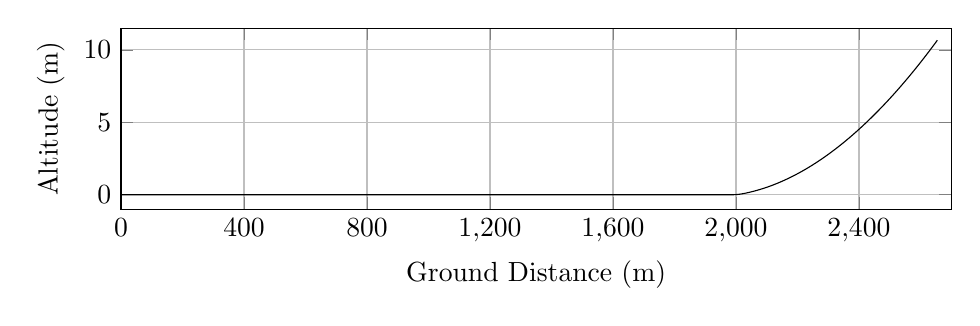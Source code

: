 %TakeOff_Trajectory
\begin{tikzpicture}

\begin{axis}[
width=\textwidth,
height=0.32\textwidth,
scaled ticks=false, tick label style={/pgf/number format/fixed},
xmin=0.0,
xmax=2700,
xtick={0,400,800,1200,1600,2000,2400,2800,3200},
xlabel={Ground Distance (m)},
xmajorgrids,
ymin=-1.0,
ymax=11.5,
ylabel={Altitude (m)},
ymajorgrids,
legend style={at={(1.03,0.5)},anchor=west,draw=black,fill=white,legend cell align=left}
]

\addplot [
color=black,
solid
]
table[row sep=crcr]{
1.373E-8	0.0\\
2.605E-7	0.0\\
2.049E-6	0.0\\
9.924E-6	0.0\\
4.745E-5	0.0\\
1.74E-4	0.0\\
4.061E-4	0.0\\
7.313E-4	0.0\\
0.001	0.0\\
0.002	0.0\\
0.002	0.0\\
0.003	0.0\\
0.004	0.0\\
0.005	0.0\\
0.006	0.0\\
0.007	0.0\\
0.008	0.0\\
0.009	0.0\\
0.011	0.0\\
0.012	0.0\\
0.014	0.0\\
0.015	0.0\\
0.017	0.0\\
0.019	0.0\\
0.021	0.0\\
0.023	0.0\\
0.025	0.0\\
0.028	0.0\\
0.03	0.0\\
0.032	0.0\\
0.035	0.0\\
0.038	0.0\\
0.04	0.0\\
0.043	0.0\\
0.046	0.0\\
0.049	0.0\\
0.053	0.0\\
0.056	0.0\\
0.059	0.0\\
0.063	0.0\\
0.066	0.0\\
0.07	0.0\\
0.074	0.0\\
0.078	0.0\\
0.082	0.0\\
0.086	0.0\\
0.09	0.0\\
0.094	0.0\\
0.099	0.0\\
0.103	0.0\\
0.108	0.0\\
0.112	0.0\\
0.117	0.0\\
0.122	0.0\\
0.127	0.0\\
0.132	0.0\\
0.138	0.0\\
0.143	0.0\\
0.148	0.0\\
0.154	0.0\\
0.159	0.0\\
0.165	0.0\\
0.171	0.0\\
0.177	0.0\\
0.183	0.0\\
0.189	0.0\\
0.196	0.0\\
0.202	0.0\\
0.209	0.0\\
0.215	0.0\\
0.222	0.0\\
0.229	0.0\\
0.236	0.0\\
0.243	0.0\\
0.25	0.0\\
0.258	0.0\\
0.265	0.0\\
0.272	0.0\\
0.28	0.0\\
0.288	0.0\\
0.296	0.0\\
0.304	0.0\\
0.312	0.0\\
0.32	0.0\\
0.329	0.0\\
0.337	0.0\\
0.346	0.0\\
0.355	0.0\\
0.363	0.0\\
0.372	0.0\\
0.382	0.0\\
0.391	0.0\\
0.4	0.0\\
0.41	0.0\\
0.419	0.0\\
0.429	0.0\\
0.438	0.0\\
0.448	0.0\\
0.458	0.0\\
0.468	0.0\\
0.479	0.0\\
0.489	0.0\\
0.5	0.0\\
0.511	0.0\\
0.521	0.0\\
0.532	0.0\\
0.543	0.0\\
0.554	0.0\\
0.565	0.0\\
0.577	0.0\\
0.589	0.0\\
0.6	0.0\\
0.612	0.0\\
0.624	0.0\\
0.636	0.0\\
0.649	0.0\\
0.661	0.0\\
0.674	0.0\\
0.686	0.0\\
0.699	0.0\\
0.712	0.0\\
0.725	0.0\\
0.738	0.0\\
0.752	0.0\\
0.765	0.0\\
0.779	0.0\\
0.793	0.0\\
0.807	0.0\\
0.822	0.0\\
0.836	0.0\\
0.85	0.0\\
0.865	0.0\\
0.88	0.0\\
0.895	0.0\\
0.91	0.0\\
0.925	0.0\\
0.94	0.0\\
0.956	0.0\\
0.971	0.0\\
0.987	0.0\\
1.003	0.0\\
1.019	0.0\\
1.035	0.0\\
1.052	0.0\\
1.068	0.0\\
1.085	0.0\\
1.101	0.0\\
1.118	0.0\\
1.135	0.0\\
1.153	0.0\\
1.17	0.0\\
1.188	0.0\\
1.206	0.0\\
1.224	0.0\\
1.242	0.0\\
1.261	0.0\\
1.279	0.0\\
1.298	0.0\\
1.317	0.0\\
1.335	0.0\\
1.354	0.0\\
1.374	0.0\\
1.393	0.0\\
1.413	0.0\\
1.433	0.0\\
1.453	0.0\\
1.473	0.0\\
1.493	0.0\\
1.514	0.0\\
1.534	0.0\\
1.555	0.0\\
1.576	0.0\\
1.598	0.0\\
1.62	0.0\\
1.641	0.0\\
1.663	0.0\\
1.686	0.0\\
1.708	0.0\\
1.73	0.0\\
1.752	0.0\\
1.774	0.0\\
1.797	0.0\\
1.82	0.0\\
1.843	0.0\\
1.867	0.0\\
1.89	0.0\\
1.914	0.0\\
1.937	0.0\\
1.961	0.0\\
1.985	0.0\\
2.01	0.0\\
2.035	0.0\\
2.059	0.0\\
2.085	0.0\\
2.11	0.0\\
2.135	0.0\\
2.161	0.0\\
2.186	0.0\\
2.213	0.0\\
2.239	0.0\\
2.265	0.0\\
2.292	0.0\\
2.319	0.0\\
2.346	0.0\\
2.373	0.0\\
2.401	0.0\\
2.428	0.0\\
2.456	0.0\\
2.483	0.0\\
2.512	0.0\\
2.54	0.0\\
2.568	0.0\\
2.597	0.0\\
2.626	0.0\\
2.656	0.0\\
2.686	0.0\\
2.715	0.0\\
2.746	0.0\\
2.775	0.0\\
2.805	0.0\\
2.836	0.0\\
2.866	0.0\\
2.898	0.0\\
2.929	0.0\\
2.96	0.0\\
2.992	0.0\\
3.024	0.0\\
3.056	0.0\\
3.089	0.0\\
3.122	0.0\\
3.155	0.0\\
3.188	0.0\\
3.221	0.0\\
3.254	0.0\\
3.288	0.0\\
3.322	0.0\\
3.356	0.0\\
3.391	0.0\\
3.426	0.0\\
3.462	0.0\\
3.497	0.0\\
3.532	0.0\\
3.568	0.0\\
3.604	0.0\\
3.639	0.0\\
3.677	0.0\\
3.713	0.0\\
3.75	0.0\\
3.786	0.0\\
3.823	0.0\\
3.861	0.0\\
3.899	0.0\\
3.937	0.0\\
3.975	0.0\\
4.014	0.0\\
4.052	0.0\\
4.092	0.0\\
4.132	0.0\\
4.172	0.0\\
4.211	0.0\\
4.25	0.0\\
4.292	0.0\\
4.332	0.0\\
4.373	0.0\\
4.414	0.0\\
4.456	0.0\\
4.497	0.0\\
4.538	0.0\\
4.581	0.0\\
4.624	0.0\\
4.666	0.0\\
4.709	0.0\\
4.752	0.0\\
4.795	0.0\\
4.838	0.0\\
4.881	0.0\\
4.926	0.0\\
4.97	0.0\\
5.014	0.0\\
5.059	0.0\\
5.104	0.0\\
5.15	0.0\\
5.195	0.0\\
5.241	0.0\\
5.288	0.0\\
5.334	0.0\\
5.381	0.0\\
5.428	0.0\\
5.476	0.0\\
5.525	0.0\\
5.573	0.0\\
5.621	0.0\\
5.672	0.0\\
5.72	0.0\\
5.768	0.0\\
5.817	0.0\\
5.866	0.0\\
5.917	0.0\\
5.967	0.0\\
6.017	0.0\\
6.069	0.0\\
6.12	0.0\\
6.171	0.0\\
6.223	0.0\\
6.274	0.0\\
6.326	0.0\\
6.38	0.0\\
6.432	0.0\\
6.485	0.0\\
6.537	0.0\\
6.59	0.0\\
6.644	0.0\\
6.697	0.0\\
6.752	0.0\\
6.807	0.0\\
6.863	0.0\\
6.919	0.0\\
6.975	0.0\\
7.031	0.0\\
7.087	0.0\\
7.145	0.0\\
7.203	0.0\\
7.261	0.0\\
7.321	0.0\\
7.378	0.0\\
7.438	0.0\\
7.497	0.0\\
7.557	0.0\\
7.617	0.0\\
7.677	0.0\\
7.736	0.0\\
7.796	0.0\\
7.857	0.0\\
7.917	0.0\\
7.979	0.0\\
8.04	0.0\\
8.102	0.0\\
8.165	0.0\\
8.226	0.0\\
8.291	0.0\\
8.354	0.0\\
8.418	0.0\\
8.482	0.0\\
8.547	0.0\\
8.613	0.0\\
8.678	0.0\\
8.745	0.0\\
8.811	0.0\\
8.877	0.0\\
8.943	0.0\\
9.011	0.0\\
9.079	0.0\\
9.149	0.0\\
9.216	0.0\\
9.286	0.0\\
9.355	0.0\\
9.424	0.0\\
9.493	0.0\\
9.563	0.0\\
9.632	0.0\\
9.703	0.0\\
9.773	0.0\\
9.844	0.0\\
9.915	0.0\\
9.987	0.0\\
10.059	0.0\\
10.132	0.0\\
10.206	0.0\\
10.279	0.0\\
10.353	0.0\\
10.428	0.0\\
10.503	0.0\\
10.578	0.0\\
10.655	0.0\\
10.73	0.0\\
10.806	0.0\\
10.883	0.0\\
10.959	0.0\\
11.035	0.0\\
11.113	0.0\\
11.191	0.0\\
11.268	0.0\\
11.346	0.0\\
11.424	0.0\\
11.503	0.0\\
11.581	0.0\\
11.662	0.0\\
11.742	0.0\\
11.822	0.0\\
11.902	0.0\\
11.984	0.0\\
12.065	0.0\\
12.148	0.0\\
12.231	0.0\\
12.313	0.0\\
12.397	0.0\\
12.48	0.0\\
12.564	0.0\\
12.648	0.0\\
12.736	0.0\\
12.821	0.0\\
12.908	0.0\\
12.995	0.0\\
13.082	0.0\\
13.17	0.0\\
13.258	0.0\\
13.345	0.0\\
13.433	0.0\\
13.524	0.0\\
13.611	0.0\\
13.702	0.0\\
13.792	0.0\\
13.882	0.0\\
13.975	0.0\\
14.066	0.0\\
14.158	0.0\\
14.251	0.0\\
14.343	0.0\\
14.437	0.0\\
14.533	0.0\\
14.626	0.0\\
14.722	0.0\\
14.819	0.0\\
14.914	0.0\\
15.01	0.0\\
15.108	0.0\\
15.206	0.0\\
15.304	0.0\\
15.403	0.0\\
15.503	0.0\\
15.602	0.0\\
15.701	0.0\\
15.801	0.0\\
15.9	0.0\\
16.002	0.0\\
16.103	0.0\\
16.204	0.0\\
16.305	0.0\\
16.406	0.0\\
16.509	0.0\\
16.615	0.0\\
16.718	0.0\\
16.823	0.0\\
16.929	0.0\\
17.035	0.0\\
17.141	0.0\\
17.246	0.0\\
17.352	0.0\\
17.458	0.0\\
17.566	0.0\\
17.673	0.0\\
17.782	0.0\\
17.891	0.0\\
18.001	0.0\\
18.11	0.0\\
18.22	0.0\\
18.328	0.0\\
18.437	0.0\\
18.549	0.0\\
18.659	0.0\\
18.771	0.0\\
18.884	0.0\\
18.996	0.0\\
19.109	0.0\\
19.223	0.0\\
19.338	0.0\\
19.456	0.0\\
19.573	0.0\\
19.69	0.0\\
19.805	0.0\\
19.924	0.0\\
20.042	0.0\\
20.158	0.0\\
20.278	0.0\\
20.396	0.0\\
20.516	0.0\\
20.637	0.0\\
20.755	0.0\\
20.874	0.0\\
20.996	0.0\\
21.118	0.0\\
21.24	0.0\\
21.361	0.0\\
21.485	0.0\\
21.608	0.0\\
21.732	0.0\\
21.857	0.0\\
21.981	0.0\\
22.108	0.0\\
22.235	0.0\\
22.362	0.0\\
22.488	0.0\\
22.614	0.0\\
22.744	0.0\\
22.873	0.0\\
23.004	0.0\\
23.133	0.0\\
23.263	0.0\\
23.393	0.0\\
23.523	0.0\\
23.655	0.0\\
23.786	0.0\\
23.917	0.0\\
24.047	0.0\\
24.178	0.0\\
24.315	0.0\\
24.448	0.0\\
24.579	0.0\\
24.71	0.0\\
24.843	0.0\\
24.976	0.0\\
25.112	0.0\\
25.247	0.0\\
25.385	0.0\\
25.522	0.0\\
25.661	0.0\\
25.799	0.0\\
25.826	0.0\\
25.84	0.0\\
25.841	0.0\\
25.842	0.0\\
25.848	0.0\\
25.864	0.0\\
25.906	0.0\\
25.999	0.0\\
26.123	0.0\\
26.25	0.0\\
26.377	0.0\\
26.506	0.0\\
26.634	0.0\\
26.763	0.0\\
26.893	0.0\\
27.023	0.0\\
27.154	0.0\\
27.288	0.0\\
27.42	0.0\\
27.556	0.0\\
27.691	0.0\\
27.826	0.0\\
27.96	0.0\\
28.097	0.0\\
28.233	0.0\\
28.369	0.0\\
28.507	0.0\\
28.645	0.0\\
28.783	0.0\\
28.923	0.0\\
29.062	0.0\\
29.202	0.0\\
29.343	0.0\\
29.483	0.0\\
29.626	0.0\\
29.767	0.0\\
29.909	0.0\\
30.052	0.0\\
30.197	0.0\\
30.342	0.0\\
30.486	0.0\\
30.633	0.0\\
30.778	0.0\\
30.924	0.0\\
31.071	0.0\\
31.218	0.0\\
31.367	0.0\\
31.515	0.0\\
31.664	0.0\\
31.815	0.0\\
31.966	0.0\\
32.115	0.0\\
32.266	0.0\\
32.418	0.0\\
32.57	0.0\\
32.722	0.0\\
32.877	0.0\\
33.032	0.0\\
33.185	0.0\\
33.341	0.0\\
33.498	0.0\\
33.654	0.0\\
33.811	0.0\\
33.97	0.0\\
34.126	0.0\\
34.286	0.0\\
34.445	0.0\\
34.606	0.0\\
34.766	0.0\\
34.926	0.0\\
35.086	0.0\\
35.248	0.0\\
35.412	0.0\\
35.574	0.0\\
35.735	0.0\\
35.899	0.0\\
36.065	0.0\\
36.23	0.0\\
36.395	0.0\\
36.561	0.0\\
36.728	0.0\\
36.894	0.0\\
37.059	0.0\\
37.227	0.0\\
37.394	0.0\\
37.562	0.0\\
37.733	0.0\\
37.903	0.0\\
38.071	0.0\\
38.238	0.0\\
38.408	0.0\\
38.578	0.0\\
38.75	0.0\\
38.92	0.0\\
39.093	0.0\\
39.265	0.0\\
39.437	0.0\\
39.609	0.0\\
39.783	0.0\\
39.956	0.0\\
40.132	0.0\\
40.309	0.0\\
40.486	0.0\\
40.664	0.0\\
40.84	0.0\\
41.018	0.0\\
41.198	0.0\\
41.377	0.0\\
41.557	0.0\\
41.736	0.0\\
41.916	0.0\\
42.097	0.0\\
42.278	0.0\\
42.46	0.0\\
42.64	0.0\\
42.822	0.0\\
43.006	0.0\\
43.19	0.0\\
43.372	0.0\\
43.556	0.0\\
43.74	0.0\\
43.924	0.0\\
44.107	0.0\\
44.294	0.0\\
44.479	0.0\\
44.665	0.0\\
44.852	0.0\\
45.039	0.0\\
45.228	0.0\\
45.415	0.0\\
45.603	0.0\\
45.793	0.0\\
45.984	0.0\\
46.173	0.0\\
46.364	0.0\\
46.554	0.0\\
46.745	0.0\\
46.936	0.0\\
47.127	0.0\\
47.319	0.0\\
47.511	0.0\\
47.705	0.0\\
47.9	0.0\\
48.093	0.0\\
48.287	0.0\\
48.484	0.0\\
48.681	0.0\\
48.875	0.0\\
49.071	0.0\\
49.267	0.0\\
49.466	0.0\\
49.662	0.0\\
49.86	0.0\\
50.058	0.0\\
50.258	0.0\\
50.457	0.0\\
50.656	0.0\\
50.859	0.0\\
51.061	0.0\\
51.264	0.0\\
51.464	0.0\\
51.665	0.0\\
51.866	0.0\\
52.074	0.0\\
52.282	0.0\\
52.487	0.0\\
52.695	0.0\\
52.9	0.0\\
53.108	0.0\\
53.312	0.0\\
53.52	0.0\\
53.727	0.0\\
53.937	0.0\\
54.145	0.0\\
54.351	0.0\\
54.562	0.0\\
54.776	0.0\\
54.988	0.0\\
55.198	0.0\\
55.41	0.0\\
55.624	0.0\\
55.837	0.0\\
56.047	0.0\\
56.261	0.0\\
56.475	0.0\\
56.691	0.0\\
56.909	0.0\\
57.127	0.0\\
57.347	0.0\\
57.565	0.0\\
57.782	0.0\\
57.999	0.0\\
58.218	0.0\\
58.436	0.0\\
58.658	0.0\\
58.88	0.0\\
59.103	0.0\\
59.324	0.0\\
59.545	0.0\\
59.768	0.0\\
59.991	0.0\\
60.216	0.0\\
60.44	0.0\\
60.665	0.0\\
60.891	0.0\\
61.116	0.0\\
61.343	0.0\\
61.572	0.0\\
61.799	0.0\\
62.026	0.0\\
62.254	0.0\\
62.483	0.0\\
62.714	0.0\\
62.945	0.0\\
63.178	0.0\\
63.411	0.0\\
63.645	0.0\\
63.877	0.0\\
64.112	0.0\\
64.347	0.0\\
64.583	0.0\\
64.819	0.0\\
65.056	0.0\\
65.295	0.0\\
65.532	0.0\\
65.77	0.0\\
66.01	0.0\\
66.253	0.0\\
66.493	0.0\\
66.734	0.0\\
66.977	0.0\\
67.219	0.0\\
67.464	0.0\\
67.706	0.0\\
67.954	0.0\\
68.198	0.0\\
68.444	0.0\\
68.69	0.0\\
68.94	0.0\\
69.19	0.0\\
69.44	0.0\\
69.69	0.0\\
69.941	0.0\\
70.193	0.0\\
70.447	0.0\\
70.699	0.0\\
70.954	0.0\\
71.211	0.0\\
71.468	0.0\\
71.725	0.0\\
71.982	0.0\\
72.241	0.0\\
72.499	0.0\\
72.759	0.0\\
73.02	0.0\\
73.281	0.0\\
73.543	0.0\\
73.806	0.0\\
74.072	0.0\\
74.339	0.0\\
74.605	0.0\\
74.873	0.0\\
75.14	0.0\\
75.411	0.0\\
75.683	0.0\\
75.951	0.0\\
76.224	0.0\\
76.499	0.0\\
76.772	0.0\\
77.047	0.0\\
77.323	0.0\\
77.599	0.0\\
77.878	0.0\\
78.157	0.0\\
78.438	0.0\\
78.721	0.0\\
79.001	0.0\\
79.284	0.0\\
79.57	0.0\\
79.854	0.0\\
80.139	0.0\\
80.426	0.0\\
80.715	0.0\\
81.007	0.0\\
81.295	0.0\\
81.585	0.0\\
81.875	0.0\\
82.171	0.0\\
82.467	0.0\\
82.764	0.0\\
83.058	0.0\\
83.359	0.0\\
83.657	0.0\\
83.955	0.0\\
84.253	0.0\\
84.557	0.0\\
84.86	0.0\\
85.165	0.0\\
85.472	0.0\\
85.779	0.0\\
86.087	0.0\\
86.398	0.0\\
86.711	0.0\\
87.026	0.0\\
87.34	0.0\\
87.654	0.0\\
87.967	0.0\\
88.285	0.0\\
88.61	0.0\\
88.929	0.0\\
89.25	0.0\\
89.575	0.0\\
89.902	0.0\\
90.226	0.0\\
90.549	0.0\\
90.878	0.0\\
91.205	0.0\\
91.538	0.0\\
91.871	0.0\\
92.201	0.0\\
92.531	0.0\\
92.864	0.0\\
93.198	0.0\\
93.533	0.0\\
93.867	0.0\\
94.203	0.0\\
94.541	0.0\\
94.874	0.0\\
95.217	0.0\\
95.554	0.0\\
95.892	0.0\\
96.231	0.0\\
96.572	0.0\\
96.908	0.0\\
97.248	0.0\\
97.588	0.0\\
97.926	0.0\\
98.267	0.0\\
98.605	0.0\\
98.946	0.0\\
99.287	0.0\\
99.634	0.0\\
99.977	0.0\\
100.316	0.0\\
100.656	0.0\\
100.996	0.0\\
101.34	0.0\\
101.68	0.0\\
102.017	0.0\\
102.357	0.0\\
102.694	0.0\\
103.035	0.0\\
103.376	0.0\\
103.719	0.0\\
104.059	0.0\\
104.395	0.0\\
104.733	0.0\\
105.071	0.0\\
105.407	0.0\\
105.744	0.0\\
106.08	0.0\\
106.416	0.0\\
106.756	0.0\\
107.094	0.0\\
107.432	0.0\\
107.447	0.0\\
107.458	0.0\\
107.462	0.0\\
107.465	0.0\\
107.468	0.0\\
107.484	0.0\\
107.532	0.0\\
107.687	0.0\\
107.976	0.0\\
108.277	0.0\\
108.582	0.0\\
108.886	0.0\\
109.192	0.0\\
109.502	0.0\\
109.811	0.0\\
110.121	0.0\\
110.433	0.0\\
110.747	0.0\\
111.065	0.0\\
111.382	0.0\\
111.701	0.0\\
112.023	0.0\\
112.343	0.0\\
112.668	0.0\\
112.993	0.0\\
113.32	0.0\\
113.65	0.0\\
113.979	0.0\\
114.313	0.0\\
114.644	0.0\\
114.981	0.0\\
115.32	0.0\\
115.658	0.0\\
116.001	0.0\\
116.342	0.0\\
116.686	0.0\\
117.033	0.0\\
117.379	0.0\\
117.729	0.0\\
118.08	0.0\\
118.434	0.0\\
118.792	0.0\\
119.148	0.0\\
119.504	0.0\\
119.863	0.0\\
120.226	0.0\\
120.59	0.0\\
120.955	0.0\\
121.32	0.0\\
121.686	0.0\\
122.053	0.0\\
122.423	0.0\\
122.795	0.0\\
123.166	0.0\\
123.54	0.0\\
123.912	0.0\\
124.29	0.0\\
124.663	0.0\\
125.039	0.0\\
125.414	0.0\\
125.79	0.0\\
126.168	0.0\\
126.546	0.0\\
126.925	0.0\\
127.303	0.0\\
127.683	0.0\\
128.062	0.0\\
128.444	0.0\\
128.823	0.0\\
129.199	0.0\\
129.578	0.0\\
129.955	0.0\\
130.334	0.0\\
130.714	0.0\\
131.095	0.0\\
131.477	0.0\\
131.857	0.0\\
132.239	0.0\\
132.616	0.0\\
133.0	0.0\\
133.381	0.0\\
133.761	0.0\\
134.136	0.0\\
134.516	0.0\\
134.897	0.0\\
135.274	0.0\\
135.652	0.0\\
136.033	0.0\\
136.412	0.0\\
136.79	0.0\\
137.17	0.0\\
137.548	0.0\\
137.926	0.0\\
138.305	0.0\\
138.684	0.0\\
139.063	0.0\\
139.441	0.0\\
139.819	0.0\\
140.198	0.0\\
140.573	0.0\\
140.951	0.0\\
141.328	0.0\\
141.706	0.0\\
142.084	0.0\\
142.464	0.0\\
142.841	0.0\\
143.219	0.0\\
143.6	0.0\\
143.98	0.0\\
144.359	0.0\\
144.736	0.0\\
145.113	0.0\\
145.491	0.0\\
145.87	0.0\\
146.245	0.0\\
146.624	0.0\\
147.001	0.0\\
147.379	0.0\\
147.757	0.0\\
148.136	0.0\\
148.514	0.0\\
148.891	0.0\\
149.271	0.0\\
149.653	0.0\\
150.033	0.0\\
150.414	0.0\\
150.793	0.0\\
151.173	0.0\\
151.554	0.0\\
151.935	0.0\\
152.319	0.0\\
152.702	0.0\\
153.083	0.0\\
153.467	0.0\\
153.848	0.0\\
154.231	0.0\\
154.615	0.0\\
155.0	0.0\\
155.383	0.0\\
155.768	0.0\\
156.151	0.0\\
156.535	0.0\\
156.92	0.0\\
157.306	0.0\\
157.691	0.0\\
158.078	0.0\\
158.465	0.0\\
158.851	0.0\\
159.24	0.0\\
159.627	0.0\\
160.02	0.0\\
160.408	0.0\\
160.796	0.0\\
161.184	0.0\\
161.576	0.0\\
161.968	0.0\\
162.358	0.0\\
162.751	0.0\\
163.145	0.0\\
163.537	0.0\\
163.93	0.0\\
164.324	0.0\\
164.717	0.0\\
165.11	0.0\\
165.504	0.0\\
165.898	0.0\\
166.291	0.0\\
166.689	0.0\\
167.083	0.0\\
167.48	0.0\\
167.88	0.0\\
168.278	0.0\\
168.677	0.0\\
169.075	0.0\\
169.476	0.0\\
169.878	0.0\\
170.279	0.0\\
170.681	0.0\\
171.086	0.0\\
171.488	0.0\\
171.893	0.0\\
172.297	0.0\\
172.703	0.0\\
173.111	0.0\\
173.516	0.0\\
173.926	0.0\\
174.336	0.0\\
174.746	0.0\\
175.157	0.0\\
175.569	0.0\\
175.98	0.0\\
176.393	0.0\\
176.804	0.0\\
177.219	0.0\\
177.633	0.0\\
178.051	0.0\\
178.467	0.0\\
178.884	0.0\\
179.298	0.0\\
179.716	0.0\\
180.134	0.0\\
180.265	0.0\\
180.554	0.0\\
180.977	0.0\\
181.732	0.0\\
182.618	0.0\\
183.499	0.0\\
184.388	0.0\\
185.275	0.0\\
186.161	0.0\\
187.058	0.0\\
187.95	0.0\\
188.843	0.0\\
189.732	0.0\\
190.631	0.0\\
191.532	0.0\\
192.429	0.0\\
193.329	0.0\\
194.234	0.0\\
195.149	0.0\\
196.058	0.0\\
196.967	0.0\\
197.881	0.0\\
198.802	0.0\\
199.723	0.0\\
200.642	0.0\\
201.57	0.0\\
202.492	0.0\\
203.409	0.0\\
204.337	0.0\\
205.262	0.0\\
206.198	0.0\\
207.137	0.0\\
208.071	0.0\\
209.007	0.0\\
209.959	0.0\\
210.905	0.0\\
211.847	0.0\\
212.793	0.0\\
213.736	0.0\\
214.693	0.0\\
215.655	0.0\\
216.615	0.0\\
217.574	0.0\\
218.537	0.0\\
219.5	0.0\\
220.468	0.0\\
221.446	0.0\\
222.419	0.0\\
223.396	0.0\\
224.371	0.0\\
225.347	0.0\\
226.331	0.0\\
227.314	0.0\\
228.304	0.0\\
229.296	0.0\\
230.281	0.0\\
231.282	0.0\\
232.277	0.0\\
233.291	0.0\\
234.301	0.0\\
235.303	0.0\\
236.311	0.0\\
237.329	0.0\\
238.352	0.0\\
239.372	0.0\\
240.402	0.0\\
241.433	0.0\\
242.465	0.0\\
243.499	0.0\\
244.549	0.0\\
245.592	0.0\\
246.642	0.0\\
247.692	0.0\\
248.757	0.0\\
249.806	0.0\\
250.868	0.0\\
251.931	0.0\\
253.007	0.0\\
254.08	0.0\\
255.148	0.0\\
256.229	0.0\\
257.307	0.0\\
258.396	0.0\\
259.479	0.0\\
260.573	0.0\\
261.682	0.0\\
262.772	0.0\\
263.871	0.0\\
264.973	0.0\\
266.098	0.0\\
267.213	0.0\\
268.325	0.0\\
269.456	0.0\\
270.592	0.0\\
271.716	0.0\\
272.855	0.0\\
274.016	0.0\\
275.148	0.0\\
276.299	0.0\\
277.449	0.0\\
278.615	0.0\\
279.781	0.0\\
280.95	0.0\\
282.122	0.0\\
283.321	0.0\\
284.514	0.0\\
285.708	0.0\\
286.895	0.0\\
288.115	0.0\\
289.336	0.0\\
290.555	0.0\\
291.771	0.0\\
293.0	0.0\\
294.233	0.0\\
295.476	0.0\\
296.731	0.0\\
297.99	0.0\\
299.251	0.0\\
300.521	0.0\\
301.809	0.0\\
303.093	0.0\\
304.389	0.0\\
305.676	0.0\\
306.97	0.0\\
308.295	0.0\\
309.578	0.0\\
310.871	0.0\\
312.157	0.0\\
313.46	0.0\\
314.761	0.0\\
316.075	0.0\\
317.414	0.0\\
318.747	0.0\\
320.073	0.0\\
321.392	0.0\\
322.723	0.0\\
324.06	0.0\\
325.404	0.0\\
326.749	0.0\\
328.071	0.0\\
329.426	0.0\\
330.754	0.0\\
332.098	0.0\\
333.42	0.0\\
334.731	0.0\\
336.073	0.0\\
337.393	0.0\\
338.709	0.0\\
340.031	0.0\\
341.34	0.0\\
342.656	0.0\\
343.967	0.0\\
345.253	0.0\\
346.55	0.0\\
347.853	0.0\\
349.145	0.0\\
350.424	0.0\\
351.702	0.0\\
352.99	0.0\\
354.265	0.0\\
355.533	0.0\\
356.799	0.0\\
358.056	0.0\\
359.309	0.0\\
359.36	0.0\\
359.411	0.0\\
359.421	0.0\\
359.432	0.0\\
359.491	0.0\\
359.78	0.0\\
360.488	0.0\\
361.577	0.0\\
362.661	0.0\\
363.761	0.0\\
364.859	0.0\\
365.969	0.0\\
367.076	0.0\\
368.195	0.0\\
369.313	0.0\\
370.437	0.0\\
371.566	0.0\\
372.701	0.0\\
373.846	0.0\\
374.997	0.0\\
376.154	0.0\\
377.32	0.0\\
378.485	0.0\\
379.666	0.0\\
380.846	0.0\\
382.035	0.0\\
383.219	0.0\\
384.429	0.0\\
385.634	0.0\\
386.846	0.0\\
388.068	0.0\\
389.294	0.0\\
390.539	0.0\\
391.768	0.0\\
393.011	0.0\\
394.265	0.0\\
395.522	0.0\\
396.79	0.0\\
398.077	0.0\\
399.352	0.0\\
400.634	0.0\\
401.924	0.0\\
403.219	0.0\\
404.528	0.0\\
405.832	0.0\\
407.139	0.0\\
408.452	0.0\\
409.766	0.0\\
411.101	0.0\\
412.417	0.0\\
413.737	0.0\\
415.063	0.0\\
416.375	0.0\\
417.696	0.0\\
419.029	0.0\\
420.365	0.0\\
421.681	0.0\\
423.01	0.0\\
424.328	0.0\\
425.647	0.0\\
426.963	0.0\\
428.292	0.0\\
429.616	0.0\\
430.931	0.0\\
432.237	0.0\\
433.551	0.0\\
434.867	0.0\\
436.168	0.0\\
437.464	0.0\\
438.786	0.0\\
440.093	0.0\\
441.385	0.0\\
442.681	0.0\\
443.974	0.0\\
445.263	0.0\\
446.549	0.0\\
447.847	0.0\\
449.122	0.0\\
450.396	0.0\\
451.681	0.0\\
452.961	0.0\\
454.237	0.0\\
455.504	0.0\\
456.783	0.0\\
458.049	0.0\\
459.313	0.0\\
460.578	0.0\\
461.84	0.0\\
463.101	0.0\\
464.365	0.0\\
465.624	0.0\\
466.876	0.0\\
468.128	0.0\\
469.384	0.0\\
470.637	0.0\\
471.885	0.0\\
473.143	0.0\\
474.392	0.0\\
475.641	0.0\\
476.883	0.0\\
478.129	0.0\\
479.375	0.0\\
480.622	0.0\\
481.862	0.0\\
483.107	0.0\\
484.345	0.0\\
485.578	0.0\\
486.811	0.0\\
488.047	0.0\\
489.286	0.0\\
490.526	0.0\\
491.761	0.0\\
492.99	0.0\\
494.222	0.0\\
495.449	0.0\\
496.68	0.0\\
497.905	0.0\\
499.142	0.0\\
500.369	0.0\\
501.605	0.0\\
502.835	0.0\\
504.069	0.0\\
505.304	0.0\\
506.536	0.0\\
507.773	0.0\\
509.011	0.0\\
510.24	0.0\\
511.473	0.0\\
512.709	0.0\\
513.933	0.0\\
515.163	0.0\\
516.394	0.0\\
517.621	0.0\\
518.861	0.0\\
520.09	0.0\\
521.325	0.0\\
522.556	0.0\\
523.787	0.0\\
525.021	0.0\\
526.254	0.0\\
527.486	0.0\\
528.725	0.0\\
529.953	0.0\\
531.188	0.0\\
532.43	0.0\\
533.654	0.0\\
534.89	0.0\\
536.117	0.0\\
537.352	0.0\\
538.591	0.0\\
539.832	0.0\\
541.071	0.0\\
542.31	0.0\\
543.55	0.0\\
544.788	0.0\\
546.025	0.0\\
547.27	0.0\\
548.518	0.0\\
549.763	0.0\\
551.005	0.0\\
552.247	0.0\\
553.494	0.0\\
554.734	0.0\\
555.986	0.0\\
557.235	0.0\\
558.484	0.0\\
559.73	0.0\\
560.986	0.0\\
562.235	0.0\\
563.489	0.0\\
564.743	0.0\\
565.993	0.0\\
567.254	0.0\\
568.516	0.0\\
569.778	0.0\\
571.036	0.0\\
572.293	0.0\\
573.56	0.0\\
574.816	0.0\\
576.087	0.0\\
577.354	0.0\\
578.612	0.0\\
579.878	0.0\\
581.143	0.0\\
582.41	0.0\\
583.678	0.0\\
584.946	0.0\\
586.225	0.0\\
587.497	0.0\\
588.773	0.0\\
590.046	0.0\\
591.326	0.0\\
592.602	0.0\\
593.881	0.0\\
595.161	0.0\\
596.449	0.0\\
597.737	0.0\\
599.023	0.0\\
600.314	0.0\\
601.596	0.0\\
602.88	0.0\\
604.172	0.0\\
605.467	0.0\\
606.759	0.0\\
608.059	0.0\\
609.355	0.0\\
610.663	0.0\\
611.967	0.0\\
613.267	0.0\\
614.573	0.0\\
615.883	0.0\\
617.185	0.0\\
618.495	0.0\\
619.808	0.0\\
621.119	0.0\\
622.431	0.0\\
623.751	0.0\\
625.062	0.0\\
626.389	0.0\\
627.705	0.0\\
629.038	0.0\\
630.365	0.0\\
631.696	0.0\\
633.024	0.0\\
634.356	0.0\\
635.689	0.0\\
637.027	0.0\\
638.367	0.0\\
639.708	0.0\\
641.052	0.0\\
642.39	0.0\\
643.741	0.0\\
645.089	0.0\\
646.444	0.0\\
647.798	0.0\\
649.148	0.0\\
650.509	0.0\\
651.867	0.0\\
653.23	0.0\\
654.591	0.0\\
655.957	0.0\\
657.33	0.0\\
658.706	0.0\\
660.071	0.0\\
661.443	0.0\\
662.82	0.0\\
664.202	0.0\\
665.584	0.0\\
666.969	0.0\\
668.354	0.0\\
669.746	0.0\\
671.143	0.0\\
672.535	0.0\\
673.932	0.0\\
675.332	0.0\\
676.736	0.0\\
678.14	0.0\\
679.548	0.0\\
680.961	0.0\\
682.375	0.0\\
683.789	0.0\\
685.217	0.0\\
686.634	0.0\\
688.062	0.0\\
689.495	0.0\\
690.928	0.0\\
692.366	0.0\\
693.809	0.0\\
695.247	0.0\\
696.693	0.0\\
698.132	0.0\\
699.582	0.0\\
701.043	0.0\\
702.495	0.0\\
703.947	0.0\\
705.408	0.0\\
706.87	0.0\\
708.336	0.0\\
709.808	0.0\\
711.287	0.0\\
712.761	0.0\\
714.242	0.0\\
715.735	0.0\\
717.231	0.0\\
718.724	0.0\\
720.228	0.0\\
721.733	0.0\\
723.241	0.0\\
724.749	0.0\\
726.265	0.0\\
727.789	0.0\\
729.31	0.0\\
730.833	0.0\\
732.368	0.0\\
733.901	0.0\\
735.443	0.0\\
736.988	0.0\\
738.528	0.0\\
740.079	0.0\\
741.638	0.0\\
743.198	0.0\\
744.767	0.0\\
746.34	0.0\\
747.91	0.0\\
749.493	0.0\\
751.079	0.0\\
752.669	0.0\\
754.266	0.0\\
755.873	0.0\\
757.474	0.0\\
759.084	0.0\\
760.696	0.0\\
762.324	0.0\\
763.958	0.0\\
765.598	0.0\\
767.231	0.0\\
768.877	0.0\\
770.533	0.0\\
772.191	0.0\\
773.857	0.0\\
775.532	0.0\\
777.204	0.0\\
778.884	0.0\\
780.567	0.0\\
782.258	0.0\\
783.965	0.0\\
785.672	0.0\\
787.39	0.0\\
789.125	0.0\\
790.852	0.0\\
792.598	0.0\\
794.348	0.0\\
796.113	0.0\\
797.893	0.0\\
799.668	0.0\\
801.457	0.0\\
803.252	0.0\\
805.071	0.0\\
806.891	0.0\\
808.71	0.0\\
810.547	0.0\\
812.397	0.0\\
814.255	0.0\\
816.133	0.0\\
818.028	0.0\\
819.921	0.0\\
821.837	0.0\\
823.759	0.0\\
825.697	0.0\\
827.654	0.0\\
829.62	0.0\\
831.608	0.0\\
833.606	0.0\\
835.614	0.0\\
837.652	0.0\\
839.701	0.0\\
841.783	0.0\\
843.875	0.0\\
846.001	0.0\\
848.135	0.0\\
850.301	0.0\\
852.494	0.0\\
854.716	0.0\\
856.953	0.0\\
859.245	0.0\\
861.554	0.0\\
863.886	0.0\\
866.247	0.0\\
868.634	0.0\\
871.031	0.0\\
873.443	0.0\\
875.868	0.0\\
878.287	0.0\\
880.687	0.0\\
883.084	0.0\\
885.458	0.0\\
887.809	0.0\\
890.126	0.0\\
892.431	0.0\\
894.727	0.0\\
896.982	0.0\\
899.215	0.0\\
901.415	0.0\\
903.6	0.0\\
905.763	0.0\\
907.913	0.0\\
910.046	0.0\\
912.162	0.0\\
914.253	0.0\\
916.319	0.0\\
918.377	0.0\\
920.423	0.0\\
922.449	0.0\\
924.468	0.0\\
926.475	0.0\\
928.463	0.0\\
930.442	0.0\\
932.417	0.0\\
934.362	0.0\\
936.293	0.0\\
938.221	0.0\\
940.147	0.0\\
942.063	0.0\\
943.966	0.0\\
945.856	0.0\\
947.741	0.0\\
949.625	0.0\\
950.001	0.0\\
950.023	0.0\\
950.131	0.0\\
950.541	0.0\\
951.733	0.0\\
953.514	0.0\\
955.339	0.0\\
957.175	0.0\\
959.029	0.0\\
960.883	0.0\\
962.755	0.0\\
964.644	0.0\\
966.532	0.0\\
968.445	0.0\\
970.371	0.0\\
972.312	0.0\\
974.261	0.0\\
976.23	0.0\\
978.213	0.0\\
980.212	0.0\\
982.23	0.0\\
984.267	0.0\\
986.315	0.0\\
988.396	0.0\\
990.491	0.0\\
992.598	0.0\\
994.715	0.0\\
996.85	0.0\\
999.018	0.0\\
1001.215	0.0\\
1003.422	0.0\\
1005.644	0.0\\
1007.906	0.0\\
1010.182	0.0\\
1012.459	0.0\\
1014.77	0.0\\
1017.094	0.0\\
1019.422	0.0\\
1021.78	0.0\\
1024.116	0.0\\
1026.476	0.0\\
1028.844	0.0\\
1031.191	0.0\\
1033.538	0.0\\
1035.88	0.0\\
1038.198	0.0\\
1040.522	0.0\\
1042.829	0.0\\
1045.126	0.0\\
1047.412	0.0\\
1049.678	0.0\\
1051.93	0.0\\
1054.169	0.0\\
1056.406	0.0\\
1058.618	0.0\\
1060.824	0.0\\
1063.005	0.0\\
1065.181	0.0\\
1067.339	0.0\\
1069.488	0.0\\
1071.646	0.0\\
1073.79	0.0\\
1075.912	0.0\\
1078.037	0.0\\
1080.146	0.0\\
1082.247	0.0\\
1084.337	0.0\\
1086.425	0.0\\
1088.494	0.0\\
1090.568	0.0\\
1092.631	0.0\\
1094.681	0.0\\
1096.735	0.0\\
1098.782	0.0\\
1100.813	0.0\\
1102.845	0.0\\
1104.871	0.0\\
1106.894	0.0\\
1108.91	0.0\\
1110.918	0.0\\
1112.914	0.0\\
1114.922	0.0\\
1116.915	0.0\\
1118.914	0.0\\
1120.906	0.0\\
1122.899	0.0\\
1124.892	0.0\\
1126.872	0.0\\
1128.847	0.0\\
1130.81	0.0\\
1132.786	0.0\\
1134.757	0.0\\
1136.723	0.0\\
1138.685	0.0\\
1140.641	0.0\\
1142.597	0.0\\
1144.558	0.0\\
1146.514	0.0\\
1148.467	0.0\\
1150.412	0.0\\
1152.365	0.0\\
1154.306	0.0\\
1156.256	0.0\\
1158.208	0.0\\
1160.146	0.0\\
1162.09	0.0\\
1164.033	0.0\\
1165.979	0.0\\
1167.916	0.0\\
1169.856	0.0\\
1171.787	0.0\\
1173.721	0.0\\
1175.651	0.0\\
1177.573	0.0\\
1179.512	0.0\\
1181.442	0.0\\
1183.371	0.0\\
1185.291	0.0\\
1187.218	0.0\\
1189.153	0.0\\
1191.082	0.0\\
1193.012	0.0\\
1194.931	0.0\\
1196.858	0.0\\
1198.793	0.0\\
1200.714	0.0\\
1202.636	0.0\\
1204.562	0.0\\
1206.486	0.0\\
1208.42	0.0\\
1210.35	0.0\\
1212.28	0.0\\
1214.203	0.0\\
1216.136	0.0\\
1218.066	0.0\\
1219.988	0.0\\
1221.911	0.0\\
1223.838	0.0\\
1225.757	0.0\\
1227.691	0.0\\
1229.619	0.0\\
1231.548	0.0\\
1233.476	0.0\\
1235.405	0.0\\
1237.335	0.0\\
1239.265	0.0\\
1241.202	0.0\\
1243.138	0.0\\
1245.079	0.0\\
1247.011	0.0\\
1248.943	0.0\\
1250.88	0.0\\
1252.813	0.0\\
1254.746	0.0\\
1256.688	0.0\\
1258.623	0.0\\
1260.558	0.0\\
1262.511	0.0\\
1264.455	0.0\\
1266.399	0.0\\
1268.345	0.0\\
1270.287	0.0\\
1272.232	0.0\\
1274.182	0.0\\
1276.127	0.0\\
1278.071	0.0\\
1280.023	0.0\\
1281.976	0.0\\
1283.923	0.0\\
1285.88	0.0\\
1287.833	0.0\\
1289.788	0.0\\
1291.747	0.0\\
1293.705	0.0\\
1295.662	0.0\\
1297.63	0.0\\
1299.596	0.0\\
1301.565	0.0\\
1303.523	0.0\\
1305.488	0.0\\
1307.458	0.0\\
1309.433	0.0\\
1311.41	0.0\\
1313.381	0.0\\
1315.366	0.0\\
1317.338	0.0\\
1319.318	0.0\\
1321.306	0.0\\
1323.282	0.0\\
1325.267	0.0\\
1327.257	0.0\\
1329.242	0.0\\
1331.245	0.0\\
1333.235	0.0\\
1335.237	0.0\\
1337.229	0.0\\
1339.23	0.0\\
1341.237	0.0\\
1343.24	0.0\\
1345.256	0.0\\
1347.266	0.0\\
1349.275	0.0\\
1351.289	0.0\\
1353.309	0.0\\
1355.329	0.0\\
1357.338	0.0\\
1359.362	0.0\\
1361.382	0.0\\
1363.413	0.0\\
1365.436	0.0\\
1367.462	0.0\\
1369.512	0.0\\
1371.555	0.0\\
1373.602	0.0\\
1375.643	0.0\\
1377.691	0.0\\
1379.74	0.0\\
1381.784	0.0\\
1383.836	0.0\\
1385.893	0.0\\
1387.952	0.0\\
1390.016	0.0\\
1392.083	0.0\\
1394.15	0.0\\
1396.222	0.0\\
1398.285	0.0\\
1400.357	0.0\\
1402.435	0.0\\
1404.514	0.0\\
1406.595	0.0\\
1408.674	0.0\\
1410.752	0.0\\
1412.842	0.0\\
1414.934	0.0\\
1417.026	0.0\\
1419.125	0.0\\
1421.224	0.0\\
1423.325	0.0\\
1425.426	0.0\\
1427.543	0.0\\
1429.65	0.0\\
1431.767	0.0\\
1433.892	0.0\\
1436.02	0.0\\
1438.147	0.0\\
1440.286	0.0\\
1442.428	0.0\\
1444.573	0.0\\
1446.71	0.0\\
1448.865	0.0\\
1451.013	0.0\\
1453.17	0.0\\
1455.312	0.0\\
1457.471	0.0\\
1459.633	0.0\\
1461.801	0.0\\
1463.978	0.0\\
1466.159	0.0\\
1468.333	0.0\\
1470.524	0.0\\
1472.707	0.0\\
1474.895	0.0\\
1477.086	0.0\\
1479.286	0.0\\
1481.486	0.0\\
1483.693	0.0\\
1485.9	0.0\\
1488.113	0.0\\
1490.329	0.0\\
1492.562	0.0\\
1494.795	0.0\\
1497.023	0.0\\
1499.255	0.0\\
1501.495	0.0\\
1503.746	0.0\\
1505.982	0.0\\
1508.23	0.0\\
1510.484	0.0\\
1512.744	0.0\\
1515.003	0.0\\
1517.264	0.0\\
1519.544	0.0\\
1521.824	0.0\\
1524.113	0.0\\
1526.416	0.0\\
1528.711	0.0\\
1531.012	0.0\\
1533.322	0.0\\
1535.637	0.0\\
1537.952	0.0\\
1540.279	0.0\\
1542.61	0.0\\
1544.955	0.0\\
1547.282	0.0\\
1549.624	0.0\\
1551.974	0.0\\
1554.328	0.0\\
1556.694	0.0\\
1559.063	0.0\\
1561.429	0.0\\
1563.811	0.0\\
1566.182	0.0\\
1568.569	0.0\\
1570.965	0.0\\
1573.355	0.0\\
1575.763	0.0\\
1578.164	0.0\\
1580.577	0.0\\
1582.999	0.0\\
1585.432	0.0\\
1587.865	0.0\\
1590.317	0.0\\
1592.774	0.0\\
1595.228	0.0\\
1597.686	0.0\\
1600.159	0.0\\
1602.641	0.0\\
1605.121	0.0\\
1607.611	0.0\\
1610.104	0.0\\
1612.609	0.0\\
1615.124	0.0\\
1617.641	0.0\\
1620.173	0.0\\
1622.707	0.0\\
1625.256	0.0\\
1627.808	0.0\\
1630.368	0.0\\
1632.928	0.0\\
1635.512	0.0\\
1638.096	0.0\\
1640.694	0.0\\
1643.293	0.0\\
1645.91	0.0\\
1648.535	0.0\\
1651.16	0.0\\
1653.818	0.0\\
1656.469	0.0\\
1659.132	0.0\\
1661.806	0.0\\
1664.49	0.0\\
1667.185	0.0\\
1669.882	0.0\\
1672.6	0.0\\
1675.321	0.0\\
1678.05	0.0\\
1680.81	0.0\\
1683.568	0.0\\
1686.333	0.0\\
1689.121	0.0\\
1691.919	0.0\\
1694.718	0.0\\
1697.539	0.0\\
1700.375	0.0\\
1703.227	0.0\\
1706.09	0.0\\
1708.975	0.0\\
1711.887	0.0\\
1714.809	0.0\\
1716.003	0.0\\
1717.748	0.0\\
1720.68	0.0\\
1723.635	0.0\\
1726.606	0.0\\
1729.591	0.0\\
1732.62	0.0\\
1735.656	0.0\\
1738.717	0.0\\
1741.769	0.0\\
1744.86	0.0\\
1747.972	0.0\\
1751.123	0.0\\
1754.296	0.0\\
1757.478	0.0\\
1760.705	0.0\\
1763.97	0.0\\
1767.279	0.0\\
1770.593	0.0\\
1773.936	0.0\\
1777.34	0.0\\
1780.763	0.0\\
1784.243	0.0\\
1787.752	0.0\\
1791.317	0.0\\
1794.911	0.0\\
1798.565	0.0\\
1802.279	0.0\\
1806.056	0.0\\
1809.906	0.0\\
1813.857	0.0\\
1817.853	0.0\\
1821.962	0.0\\
1826.184	0.0\\
1830.526	0.0\\
1834.973	0.0\\
1839.47	0.0\\
1844.029	0.0\\
1848.661	0.0\\
1853.267	0.0\\
1857.793	0.0\\
1862.224	0.0\\
1866.552	0.0\\
1870.811	0.0\\
1874.98	0.0\\
1879.072	0.0\\
1883.082	0.0\\
1887.043	0.0\\
1890.949	0.0\\
1894.822	0.0\\
1898.655	0.0\\
1902.453	0.0\\
1906.19	0.0\\
1909.897	0.0\\
1913.587	0.0\\
1917.254	0.0\\
1920.882	0.0\\
1924.479	0.0\\
1928.066	0.0\\
1931.626	0.0\\
1935.161	0.0\\
1938.692	0.0\\
1942.215	0.0\\
1945.715	0.0\\
1949.19	0.0\\
1952.659	0.0\\
1956.117	0.0\\
1959.565	0.0\\
1963.013	0.0\\
1966.424	0.0\\
1969.827	0.0\\
1970.505	0.0\\
1972.494	0.0\\
1972.659	0.0\\
1972.822	0.0\\
1972.963	0.0\\
1973.039	0.0\\
1973.076	0.0\\
1973.132	0.0\\
1973.413	0.0\\
1974.483	0.0\\
1977.079	0.0\\
1980.69	0.0\\
1984.367	0.0\\
1984.634	2.813E-6\\
1984.897	1.116E-5\\
1985.158	2.495E-5\\
1985.408	4.337E-5\\
1985.673	6.856E-5\\
1985.929	9.857E-5\\
1986.182	1.337E-4\\
1986.431	1.737E-4\\
1986.682	2.194E-4\\
1986.949	2.744E-4\\
1987.201	3.32E-4\\
1987.441	3.922E-4\\
1987.71	4.659E-4\\
1987.967	5.426E-4\\
1988.229	6.275E-4\\
1988.498	7.21E-4\\
1988.764	8.206E-4\\
1989.025	9.248E-4\\
1989.288	0.001\\
1989.552	0.001\\
1989.777	0.001\\
1990.032	0.001\\
1990.277	0.002\\
1990.541	0.002\\
1990.795	0.002\\
1991.034	0.002\\
1991.289	0.002\\
1991.553	0.002\\
1991.823	0.002\\
1992.083	0.003\\
1992.343	0.003\\
1992.573	0.003\\
1992.843	0.003\\
1993.107	0.003\\
1993.362	0.004\\
1993.629	0.004\\
1993.894	0.004\\
1994.157	0.004\\
1994.425	0.005\\
1994.696	0.005\\
1994.956	0.005\\
1995.225	0.005\\
1995.49	0.006\\
1995.751	0.006\\
1996.009	0.006\\
1996.271	0.007\\
1996.529	0.007\\
1996.769	0.007\\
1997.0	0.007\\
1997.27	0.008\\
1997.541	0.008\\
1997.813	0.008\\
1998.061	0.009\\
1998.322	0.009\\
1998.587	0.009\\
1998.859	0.01\\
1999.128	0.01\\
1999.4	0.011\\
1999.653	0.011\\
1999.894	0.011\\
2000.166	0.012\\
2000.438	0.012\\
2000.698	0.013\\
2000.963	0.013\\
2001.23	0.013\\
2001.502	0.014\\
2001.756	0.014\\
2002.021	0.015\\
2002.272	0.015\\
2002.523	0.016\\
2002.78	0.016\\
2003.034	0.017\\
2003.291	0.017\\
2003.562	0.018\\
2003.834	0.018\\
2004.102	0.019\\
2004.374	0.019\\
2004.642	0.02\\
2004.893	0.02\\
2005.151	0.021\\
2005.416	0.021\\
2005.689	0.022\\
2005.952	0.022\\
2006.216	0.023\\
2006.491	0.024\\
2006.762	0.024\\
2007.025	0.025\\
2007.288	0.025\\
2007.548	0.026\\
2007.822	0.027\\
2008.074	0.027\\
2008.337	0.028\\
2008.597	0.028\\
2008.872	0.029\\
2009.148	0.03\\
2009.42	0.031\\
2009.697	0.031\\
2009.971	0.032\\
2010.23	0.033\\
2010.501	0.033\\
2010.774	0.034\\
2011.049	0.035\\
2011.323	0.036\\
2011.598	0.036\\
2011.869	0.037\\
2012.144	0.038\\
2012.411	0.039\\
2012.684	0.039\\
2012.935	0.04\\
2013.214	0.041\\
2013.491	0.042\\
2013.754	0.043\\
2014.032	0.043\\
2014.309	0.044\\
2014.558	0.045\\
2014.817	0.046\\
2015.077	0.047\\
2015.356	0.048\\
2015.633	0.048\\
2015.912	0.049\\
2016.19	0.05\\
2016.465	0.051\\
2016.736	0.052\\
2017.016	0.053\\
2017.293	0.054\\
2017.543	0.055\\
2017.811	0.056\\
2018.091	0.057\\
2018.211	0.057\\
2018.367	0.058\\
2018.647	0.059\\
2018.913	0.06\\
2019.187	0.061\\
2019.462	0.062\\
2019.73	0.063\\
2020.008	0.064\\
2020.269	0.065\\
2020.539	0.066\\
2020.806	0.067\\
2021.087	0.068\\
2021.355	0.069\\
2021.634	0.07\\
2021.906	0.071\\
2022.184	0.072\\
2022.453	0.073\\
2022.729	0.074\\
2023.007	0.075\\
2023.265	0.076\\
2023.53	0.077\\
2023.807	0.079\\
2024.085	0.08\\
2024.352	0.081\\
2024.629	0.082\\
2024.894	0.083\\
2025.173	0.084\\
2025.451	0.085\\
2025.719	0.086\\
2025.994	0.088\\
2026.271	0.089\\
2026.544	0.09\\
2026.822	0.091\\
2027.1	0.092\\
2027.378	0.094\\
2027.648	0.095\\
2027.923	0.096\\
2028.195	0.097\\
2028.465	0.098\\
2028.731	0.099\\
2029.009	0.101\\
2029.287	0.102\\
2029.723	0.104\\
2030.227	0.106\\
2030.942	0.109\\
2032.04	0.114\\
2033.237	0.119\\
2034.497	0.125\\
2035.804	0.131\\
2037.033	0.137\\
2038.299	0.143\\
2039.484	0.149\\
2040.66	0.154\\
2041.994	0.161\\
2043.136	0.167\\
2044.238	0.172\\
2045.503	0.178\\
2046.728	0.185\\
2047.935	0.191\\
2049.18	0.197\\
2050.441	0.204\\
2051.66	0.21\\
2052.931	0.217\\
2054.189	0.224\\
2055.4	0.231\\
2056.596	0.237\\
2057.79	0.244\\
2059.045	0.251\\
2060.34	0.258\\
2061.528	0.265\\
2062.752	0.272\\
2063.955	0.279\\
2065.122	0.286\\
2066.204	0.292\\
2067.287	0.298\\
2068.499	0.306\\
2069.63	0.313\\
2070.917	0.32\\
2072.192	0.328\\
2073.389	0.336\\
2074.667	0.344\\
2075.915	0.352\\
2077.182	0.36\\
2078.445	0.368\\
2079.707	0.376\\
2080.96	0.384\\
2082.304	0.393\\
2083.645	0.402\\
2084.963	0.41\\
2086.261	0.419\\
2087.556	0.428\\
2088.84	0.437\\
2090.141	0.446\\
2091.425	0.455\\
2092.706	0.463\\
2093.986	0.472\\
2095.139	0.481\\
2096.399	0.49\\
2097.715	0.499\\
2099.036	0.509\\
2100.344	0.518\\
2101.594	0.527\\
2102.834	0.537\\
2104.161	0.547\\
2105.458	0.556\\
2106.744	0.566\\
2108.037	0.576\\
2109.317	0.586\\
2110.628	0.596\\
2111.968	0.606\\
2113.286	0.617\\
2114.544	0.626\\
2115.781	0.636\\
2117.128	0.647\\
2118.351	0.657\\
2119.722	0.668\\
2120.969	0.678\\
2122.309	0.689\\
2123.606	0.7\\
2124.834	0.71\\
2126.141	0.721\\
2127.482	0.732\\
2128.827	0.744\\
2130.122	0.755\\
2131.542	0.767\\
2132.863	0.778\\
2134.202	0.79\\
2135.611	0.802\\
2136.95	0.814\\
2138.304	0.826\\
2139.54	0.837\\
2140.683	0.847\\
2141.84	0.858\\
2143.098	0.869\\
2144.366	0.881\\
2145.635	0.892\\
2146.923	0.904\\
2148.259	0.916\\
2149.56	0.929\\
2150.787	0.94\\
2152.117	0.953\\
2153.39	0.965\\
2154.708	0.977\\
2155.996	0.99\\
2157.396	1.003\\
2158.763	1.016\\
2160.113	1.029\\
2161.47	1.043\\
2162.827	1.056\\
2164.101	1.069\\
2165.469	1.082\\
2166.787	1.095\\
2168.103	1.109\\
2169.536	1.123\\
2170.92	1.137\\
2172.225	1.151\\
2173.525	1.164\\
2174.782	1.177\\
2176.135	1.191\\
2177.506	1.205\\
2178.645	1.217\\
2179.788	1.229\\
2181.237	1.245\\
2182.609	1.259\\
2184.028	1.275\\
2185.307	1.288\\
2186.594	1.302\\
2187.825	1.316\\
2189.092	1.329\\
2190.265	1.342\\
2191.602	1.357\\
2193.051	1.373\\
2194.522	1.389\\
2195.882	1.405\\
2197.141	1.419\\
2198.612	1.435\\
2200.06	1.452\\
2201.442	1.468\\
2202.905	1.484\\
2204.348	1.501\\
2205.744	1.517\\
2207.06	1.533\\
2208.472	1.549\\
2209.776	1.564\\
2211.177	1.581\\
2212.54	1.597\\
2213.914	1.613\\
2215.391	1.631\\
2216.741	1.647\\
2218.2	1.665\\
2219.53	1.681\\
2220.894	1.698\\
2222.306	1.715\\
2223.685	1.732\\
2225.099	1.749\\
2226.387	1.765\\
2227.573	1.78\\
2228.851	1.796\\
2230.328	1.815\\
2231.694	1.832\\
2233.193	1.851\\
2234.66	1.87\\
2236.135	1.889\\
2237.472	1.906\\
2238.825	1.923\\
2240.288	1.942\\
2241.518	1.958\\
2242.827	1.975\\
2244.34	1.995\\
2245.803	2.014\\
2247.284	2.034\\
2248.786	2.054\\
2250.187	2.073\\
2251.649	2.092\\
2253.117	2.112\\
2254.516	2.131\\
2255.841	2.149\\
2257.229	2.168\\
2258.604	2.187\\
2260.059	2.207\\
2261.595	2.228\\
2263.081	2.249\\
2264.677	2.271\\
2266.154	2.291\\
2267.631	2.312\\
2269.158	2.334\\
2270.569	2.354\\
2272.076	2.375\\
2273.626	2.397\\
2275.094	2.418\\
2276.561	2.44\\
2277.891	2.459\\
2279.247	2.478\\
2280.756	2.5\\
2282.217	2.522\\
2283.685	2.543\\
2285.181	2.565\\
2286.692	2.588\\
2288.218	2.61\\
2289.737	2.633\\
2291.316	2.657\\
2292.784	2.679\\
2294.399	2.703\\
2295.869	2.726\\
2297.304	2.747\\
2298.922	2.772\\
2300.469	2.796\\
2301.98	2.819\\
2303.549	2.843\\
2305.098	2.867\\
2306.408	2.888\\
2307.773	2.909\\
2309.28	2.933\\
2310.86	2.958\\
2312.391	2.982\\
2313.992	3.007\\
2315.511	3.032\\
2316.97	3.055\\
2318.379	3.078\\
2319.797	3.1\\
2321.102	3.122\\
2322.483	3.144\\
2323.924	3.167\\
2325.393	3.191\\
2327.007	3.218\\
2328.592	3.244\\
2330.089	3.269\\
2331.67	3.295\\
2333.205	3.32\\
2334.616	3.344\\
2335.94	3.366\\
2337.292	3.389\\
2338.619	3.411\\
2339.983	3.434\\
2341.514	3.46\\
2343.05	3.486\\
2344.597	3.513\\
2346.133	3.539\\
2347.724	3.566\\
2349.39	3.595\\
2350.956	3.622\\
2352.528	3.65\\
2354.129	3.677\\
2355.651	3.704\\
2357.3	3.733\\
2358.914	3.762\\
2360.441	3.789\\
2362.069	3.818\\
2363.593	3.845\\
2365.045	3.871\\
2366.66	3.9\\
2368.269	3.929\\
2369.931	3.959\\
2371.634	3.989\\
2373.279	4.019\\
2374.879	4.049\\
2376.53	4.079\\
2378.206	4.11\\
2379.779	4.139\\
2381.376	4.168\\
2382.961	4.198\\
2384.684	4.23\\
2386.385	4.262\\
2388.025	4.292\\
2389.66	4.323\\
2391.112	4.351\\
2392.59	4.379\\
2393.957	4.405\\
2395.545	4.435\\
2397.083	4.464\\
2398.742	4.496\\
2400.397	4.528\\
2402.025	4.559\\
2403.478	4.587\\
2405.1	4.619\\
2406.701	4.65\\
2408.33	4.682\\
2410.029	4.715\\
2411.736	4.749\\
2413.243	4.779\\
2414.981	4.813\\
2416.574	4.845\\
2418.253	4.878\\
2419.793	4.909\\
2421.464	4.943\\
2423.133	4.976\\
2424.778	5.009\\
2426.468	5.044\\
2428.141	5.078\\
2429.855	5.113\\
2431.531	5.147\\
2433.261	5.182\\
2435.054	5.219\\
2436.773	5.255\\
2438.472	5.29\\
2440.189	5.326\\
2441.752	5.358\\
2443.396	5.392\\
2445.095	5.428\\
2446.67	5.461\\
2448.329	5.496\\
2450.144	5.535\\
2451.594	5.565\\
2453.324	5.602\\
2455.072	5.64\\
2456.847	5.678\\
2458.572	5.715\\
2460.221	5.75\\
2461.782	5.784\\
2463.451	5.82\\
2465.113	5.856\\
2466.892	5.895\\
2468.631	5.933\\
2470.237	5.968\\
2471.967	6.006\\
2473.756	6.046\\
2475.503	6.084\\
2477.244	6.123\\
2478.915	6.16\\
2480.723	6.201\\
2482.533	6.241\\
2484.274	6.28\\
2485.971	6.319\\
2487.824	6.361\\
2489.612	6.401\\
2491.38	6.441\\
2493.126	6.481\\
2494.969	6.523\\
2496.659	6.562\\
2498.231	6.598\\
2500.041	6.64\\
2501.591	6.676\\
2503.352	6.717\\
2504.968	6.754\\
2506.677	6.794\\
2508.343	6.833\\
2509.781	6.867\\
2511.469	6.906\\
2513.22	6.948\\
2514.971	6.989\\
2516.552	7.027\\
2518.191	7.066\\
2519.985	7.108\\
2521.834	7.152\\
2523.714	7.198\\
2525.535	7.241\\
2527.34	7.285\\
2529.2	7.33\\
2531.055	7.375\\
2532.886	7.419\\
2534.729	7.464\\
2536.499	7.508\\
2538.299	7.552\\
2540.162	7.598\\
2541.938	7.641\\
2543.764	7.687\\
2545.625	7.733\\
2547.48	7.779\\
2549.402	7.827\\
2550.937	7.865\\
2552.632	7.908\\
2554.328	7.95\\
2556.178	7.997\\
2558.027	8.044\\
2559.853	8.09\\
2561.755	8.138\\
2563.499	8.183\\
2565.317	8.229\\
2567.16	8.276\\
2569.106	8.326\\
2570.925	8.373\\
2572.664	8.418\\
2574.666	8.47\\
2576.646	8.521\\
2578.558	8.571\\
2580.302	8.617\\
2582.125	8.664\\
2583.882	8.711\\
2585.698	8.758\\
2587.316	8.801\\
2589.086	8.848\\
2590.996	8.899\\
2592.7	8.944\\
2594.61	8.995\\
2596.502	9.045\\
2598.327	9.094\\
2600.082	9.141\\
2602.032	9.194\\
2604.02	9.248\\
2605.923	9.299\\
2607.869	9.352\\
2609.898	9.407\\
2611.766	9.458\\
2613.451	9.504\\
2615.251	9.554\\
2617.209	9.608\\
2619.142	9.661\\
2620.804	9.707\\
2622.443	9.752\\
2624.386	9.806\\
2626.371	9.861\\
2628.254	9.914\\
2630.225	9.969\\
2632.215	10.025\\
2634.158	10.08\\
2635.928	10.13\\
2637.845	10.184\\
2639.66	10.235\\
2641.515	10.288\\
2643.531	10.345\\
2645.532	10.403\\
2647.524	10.46\\
2649.328	10.511\\
2651.294	10.568\\
2653.322	10.627\\
2654.755	10.668\\
};
\end{axis}
\end{tikzpicture}%
